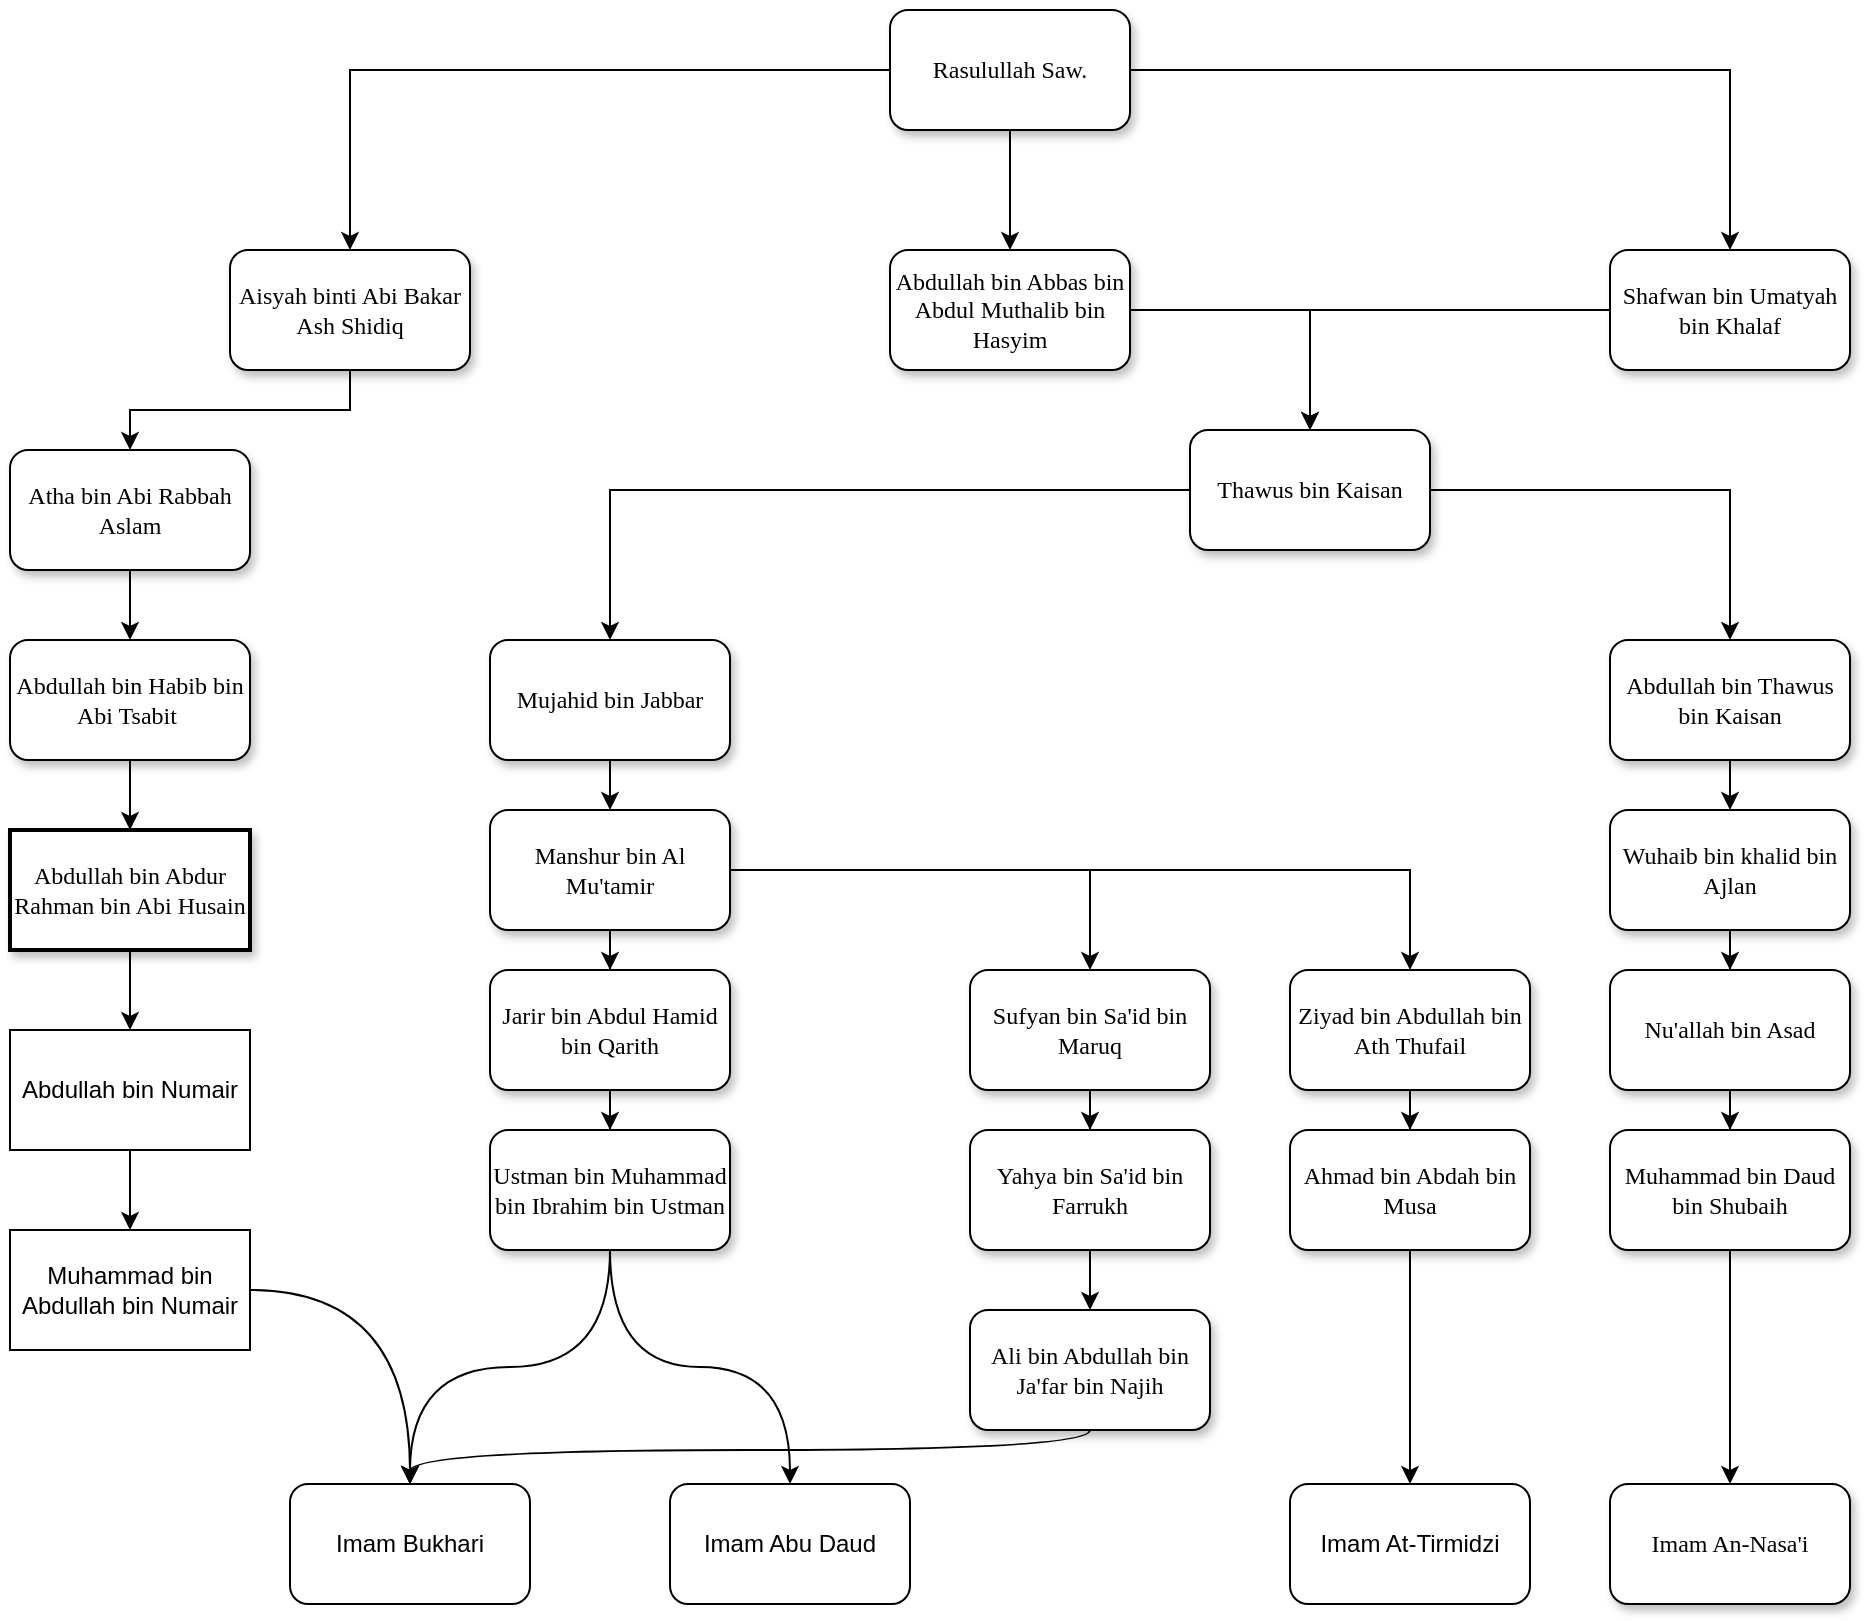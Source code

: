 <mxfile version="22.0.8" type="github">
  <diagram name="Page-1" id="10a91c8b-09ff-31b1-d368-03940ed4cc9e">
    <mxGraphModel dx="1518" dy="771" grid="1" gridSize="10" guides="1" tooltips="1" connect="1" arrows="1" fold="1" page="1" pageScale="1" pageWidth="1100" pageHeight="850" background="none" math="0" shadow="0">
      <root>
        <mxCell id="0" />
        <mxCell id="1" parent="0" />
        <mxCell id="oZu985MOciVJZe-gld0W-3" style="edgeStyle=orthogonalEdgeStyle;rounded=0;orthogonalLoop=1;jettySize=auto;html=1;entryX=0.5;entryY=0;entryDx=0;entryDy=0;" edge="1" parent="1" source="62893188c0fa7362-1" target="62893188c0fa7362-2">
          <mxGeometry relative="1" as="geometry" />
        </mxCell>
        <mxCell id="oZu985MOciVJZe-gld0W-30" style="edgeStyle=orthogonalEdgeStyle;rounded=0;orthogonalLoop=1;jettySize=auto;html=1;entryX=0.5;entryY=0;entryDx=0;entryDy=0;" edge="1" parent="1" source="62893188c0fa7362-1" target="62893188c0fa7362-3">
          <mxGeometry relative="1" as="geometry" />
        </mxCell>
        <mxCell id="oZu985MOciVJZe-gld0W-71" value="" style="edgeStyle=orthogonalEdgeStyle;rounded=0;orthogonalLoop=1;jettySize=auto;html=1;" edge="1" parent="1" source="62893188c0fa7362-1" target="oZu985MOciVJZe-gld0W-70">
          <mxGeometry relative="1" as="geometry" />
        </mxCell>
        <mxCell id="62893188c0fa7362-1" value="Rasulullah Saw." style="whiteSpace=wrap;html=1;rounded=1;shadow=1;labelBackgroundColor=none;strokeWidth=1;fontFamily=Verdana;fontSize=12;align=center;" parent="1" vertex="1">
          <mxGeometry x="500" y="30" width="120" height="60" as="geometry" />
        </mxCell>
        <mxCell id="oZu985MOciVJZe-gld0W-4" style="edgeStyle=orthogonalEdgeStyle;rounded=0;orthogonalLoop=1;jettySize=auto;html=1;entryX=0.5;entryY=0;entryDx=0;entryDy=0;" edge="1" parent="1" source="62893188c0fa7362-2" target="62893188c0fa7362-8">
          <mxGeometry relative="1" as="geometry" />
        </mxCell>
        <mxCell id="62893188c0fa7362-2" value="&lt;div style=&quot;&quot;&gt;Aisyah binti Abi Bakar Ash Shidiq&lt;/div&gt;" style="whiteSpace=wrap;html=1;rounded=1;shadow=1;labelBackgroundColor=none;strokeWidth=1;fontFamily=Verdana;fontSize=12;align=center;" parent="1" vertex="1">
          <mxGeometry x="170" y="150" width="120" height="60" as="geometry" />
        </mxCell>
        <mxCell id="oZu985MOciVJZe-gld0W-11" value="" style="edgeStyle=orthogonalEdgeStyle;rounded=0;orthogonalLoop=1;jettySize=auto;html=1;" edge="1" parent="1" source="62893188c0fa7362-3" target="oZu985MOciVJZe-gld0W-10">
          <mxGeometry relative="1" as="geometry" />
        </mxCell>
        <mxCell id="62893188c0fa7362-3" value="Abdullah bin Abbas bin Abdul Muthalib bin Hasyim" style="whiteSpace=wrap;html=1;rounded=1;shadow=1;labelBackgroundColor=none;strokeWidth=1;fontFamily=Verdana;fontSize=12;align=center;" parent="1" vertex="1">
          <mxGeometry x="500" y="150" width="120" height="60" as="geometry" />
        </mxCell>
        <mxCell id="oZu985MOciVJZe-gld0W-5" style="edgeStyle=orthogonalEdgeStyle;rounded=0;orthogonalLoop=1;jettySize=auto;html=1;" edge="1" parent="1" source="62893188c0fa7362-8" target="62893188c0fa7362-12">
          <mxGeometry relative="1" as="geometry" />
        </mxCell>
        <mxCell id="62893188c0fa7362-8" value="Atha bin Abi Rabbah Aslam" style="whiteSpace=wrap;html=1;rounded=1;shadow=1;labelBackgroundColor=none;strokeWidth=1;fontFamily=Verdana;fontSize=12;align=center;" parent="1" vertex="1">
          <mxGeometry x="60" y="250" width="120" height="60" as="geometry" />
        </mxCell>
        <mxCell id="oZu985MOciVJZe-gld0W-6" style="edgeStyle=orthogonalEdgeStyle;rounded=0;orthogonalLoop=1;jettySize=auto;html=1;entryX=0.5;entryY=0;entryDx=0;entryDy=0;" edge="1" parent="1" source="62893188c0fa7362-12" target="62893188c0fa7362-20">
          <mxGeometry relative="1" as="geometry" />
        </mxCell>
        <mxCell id="62893188c0fa7362-12" value="Abdullah bin Habib bin Abi Tsabit&amp;nbsp;" style="whiteSpace=wrap;html=1;rounded=1;shadow=1;labelBackgroundColor=none;strokeWidth=1;fontFamily=Verdana;fontSize=12;align=center;" parent="1" vertex="1">
          <mxGeometry x="60" y="345" width="120" height="60" as="geometry" />
        </mxCell>
        <mxCell id="oZu985MOciVJZe-gld0W-2" style="edgeStyle=orthogonalEdgeStyle;rounded=0;orthogonalLoop=1;jettySize=auto;html=1;" edge="1" parent="1" source="62893188c0fa7362-20" target="oZu985MOciVJZe-gld0W-1">
          <mxGeometry relative="1" as="geometry" />
        </mxCell>
        <mxCell id="62893188c0fa7362-20" value="Abdullah bin Abdur Rahman bin Abi Husain" style="whiteSpace=wrap;html=1;rounded=0;shadow=1;labelBackgroundColor=none;strokeWidth=2;fontFamily=Verdana;fontSize=12;align=center;" parent="1" vertex="1">
          <mxGeometry x="60" y="440" width="120" height="60" as="geometry" />
        </mxCell>
        <mxCell id="oZu985MOciVJZe-gld0W-8" value="" style="edgeStyle=orthogonalEdgeStyle;rounded=0;orthogonalLoop=1;jettySize=auto;html=1;" edge="1" parent="1" source="oZu985MOciVJZe-gld0W-1" target="oZu985MOciVJZe-gld0W-7">
          <mxGeometry relative="1" as="geometry" />
        </mxCell>
        <mxCell id="oZu985MOciVJZe-gld0W-1" value="Abdullah bin Numair" style="rounded=0;whiteSpace=wrap;html=1;" vertex="1" parent="1">
          <mxGeometry x="60" y="540" width="120" height="60" as="geometry" />
        </mxCell>
        <mxCell id="oZu985MOciVJZe-gld0W-75" style="edgeStyle=orthogonalEdgeStyle;orthogonalLoop=1;jettySize=auto;html=1;entryX=0.5;entryY=0;entryDx=0;entryDy=0;curved=1;" edge="1" parent="1" source="oZu985MOciVJZe-gld0W-7" target="oZu985MOciVJZe-gld0W-31">
          <mxGeometry relative="1" as="geometry" />
        </mxCell>
        <mxCell id="oZu985MOciVJZe-gld0W-7" value="Muhammad bin Abdullah bin Numair" style="whiteSpace=wrap;html=1;rounded=0;" vertex="1" parent="1">
          <mxGeometry x="60" y="640" width="120" height="60" as="geometry" />
        </mxCell>
        <mxCell id="oZu985MOciVJZe-gld0W-14" value="" style="edgeStyle=orthogonalEdgeStyle;rounded=0;orthogonalLoop=1;jettySize=auto;html=1;" edge="1" parent="1" source="oZu985MOciVJZe-gld0W-10" target="oZu985MOciVJZe-gld0W-13">
          <mxGeometry relative="1" as="geometry" />
        </mxCell>
        <mxCell id="oZu985MOciVJZe-gld0W-58" value="" style="edgeStyle=orthogonalEdgeStyle;rounded=0;orthogonalLoop=1;jettySize=auto;html=1;" edge="1" parent="1" source="oZu985MOciVJZe-gld0W-10" target="oZu985MOciVJZe-gld0W-57">
          <mxGeometry relative="1" as="geometry" />
        </mxCell>
        <mxCell id="oZu985MOciVJZe-gld0W-10" value="Thawus bin Kaisan" style="whiteSpace=wrap;html=1;fontFamily=Verdana;rounded=1;shadow=1;labelBackgroundColor=none;strokeWidth=1;" vertex="1" parent="1">
          <mxGeometry x="650" y="240" width="120" height="60" as="geometry" />
        </mxCell>
        <mxCell id="oZu985MOciVJZe-gld0W-17" value="" style="edgeStyle=orthogonalEdgeStyle;rounded=0;orthogonalLoop=1;jettySize=auto;html=1;" edge="1" parent="1" source="oZu985MOciVJZe-gld0W-13" target="oZu985MOciVJZe-gld0W-16">
          <mxGeometry relative="1" as="geometry" />
        </mxCell>
        <mxCell id="oZu985MOciVJZe-gld0W-13" value="Mujahid bin Jabbar" style="whiteSpace=wrap;html=1;fontFamily=Verdana;rounded=1;shadow=1;labelBackgroundColor=none;strokeWidth=1;" vertex="1" parent="1">
          <mxGeometry x="300" y="345" width="120" height="60" as="geometry" />
        </mxCell>
        <mxCell id="oZu985MOciVJZe-gld0W-19" value="" style="edgeStyle=orthogonalEdgeStyle;rounded=0;orthogonalLoop=1;jettySize=auto;html=1;" edge="1" parent="1" source="oZu985MOciVJZe-gld0W-16" target="oZu985MOciVJZe-gld0W-18">
          <mxGeometry relative="1" as="geometry" />
        </mxCell>
        <mxCell id="oZu985MOciVJZe-gld0W-25" value="" style="edgeStyle=orthogonalEdgeStyle;rounded=0;orthogonalLoop=1;jettySize=auto;html=1;" edge="1" parent="1" source="oZu985MOciVJZe-gld0W-16" target="oZu985MOciVJZe-gld0W-24">
          <mxGeometry relative="1" as="geometry">
            <Array as="points">
              <mxPoint x="600" y="460" />
            </Array>
          </mxGeometry>
        </mxCell>
        <mxCell id="oZu985MOciVJZe-gld0W-44" value="" style="edgeStyle=orthogonalEdgeStyle;rounded=0;orthogonalLoop=1;jettySize=auto;html=1;" edge="1" parent="1" source="oZu985MOciVJZe-gld0W-16" target="oZu985MOciVJZe-gld0W-43">
          <mxGeometry relative="1" as="geometry">
            <Array as="points">
              <mxPoint x="760" y="460" />
            </Array>
          </mxGeometry>
        </mxCell>
        <mxCell id="oZu985MOciVJZe-gld0W-16" value="Manshur bin Al Mu&#39;tamir" style="whiteSpace=wrap;html=1;fontFamily=Verdana;rounded=1;shadow=1;labelBackgroundColor=none;strokeWidth=1;" vertex="1" parent="1">
          <mxGeometry x="300" y="430" width="120" height="60" as="geometry" />
        </mxCell>
        <mxCell id="oZu985MOciVJZe-gld0W-22" value="" style="edgeStyle=orthogonalEdgeStyle;rounded=0;orthogonalLoop=1;jettySize=auto;html=1;" edge="1" parent="1" source="oZu985MOciVJZe-gld0W-18" target="oZu985MOciVJZe-gld0W-21">
          <mxGeometry relative="1" as="geometry" />
        </mxCell>
        <mxCell id="oZu985MOciVJZe-gld0W-18" value="Jarir bin Abdul Hamid bin Qarith" style="whiteSpace=wrap;html=1;fontFamily=Verdana;rounded=1;shadow=1;labelBackgroundColor=none;strokeWidth=1;" vertex="1" parent="1">
          <mxGeometry x="300" y="510" width="120" height="60" as="geometry" />
        </mxCell>
        <mxCell id="oZu985MOciVJZe-gld0W-56" style="edgeStyle=orthogonalEdgeStyle;rounded=0;orthogonalLoop=1;jettySize=auto;html=1;curved=1;" edge="1" parent="1" source="oZu985MOciVJZe-gld0W-21" target="oZu985MOciVJZe-gld0W-55">
          <mxGeometry relative="1" as="geometry" />
        </mxCell>
        <mxCell id="oZu985MOciVJZe-gld0W-89" style="edgeStyle=orthogonalEdgeStyle;rounded=0;orthogonalLoop=1;jettySize=auto;html=1;entryX=0.5;entryY=0;entryDx=0;entryDy=0;curved=1;" edge="1" parent="1" source="oZu985MOciVJZe-gld0W-21" target="oZu985MOciVJZe-gld0W-31">
          <mxGeometry relative="1" as="geometry" />
        </mxCell>
        <mxCell id="oZu985MOciVJZe-gld0W-21" value="Ustman bin Muhammad bin Ibrahim bin Ustman" style="whiteSpace=wrap;html=1;fontFamily=Verdana;rounded=1;shadow=1;labelBackgroundColor=none;strokeWidth=1;" vertex="1" parent="1">
          <mxGeometry x="300" y="590" width="120" height="60" as="geometry" />
        </mxCell>
        <mxCell id="oZu985MOciVJZe-gld0W-27" value="" style="edgeStyle=orthogonalEdgeStyle;rounded=0;orthogonalLoop=1;jettySize=auto;html=1;" edge="1" parent="1" source="oZu985MOciVJZe-gld0W-24" target="oZu985MOciVJZe-gld0W-26">
          <mxGeometry relative="1" as="geometry" />
        </mxCell>
        <mxCell id="oZu985MOciVJZe-gld0W-24" value="Sufyan bin Sa&#39;id bin Maruq" style="whiteSpace=wrap;html=1;fontFamily=Verdana;rounded=1;shadow=1;labelBackgroundColor=none;strokeWidth=1;" vertex="1" parent="1">
          <mxGeometry x="540" y="510" width="120" height="60" as="geometry" />
        </mxCell>
        <mxCell id="oZu985MOciVJZe-gld0W-29" value="" style="edgeStyle=orthogonalEdgeStyle;rounded=0;orthogonalLoop=1;jettySize=auto;html=1;" edge="1" parent="1" source="oZu985MOciVJZe-gld0W-26" target="oZu985MOciVJZe-gld0W-28">
          <mxGeometry relative="1" as="geometry" />
        </mxCell>
        <mxCell id="oZu985MOciVJZe-gld0W-26" value="Yahya bin Sa&#39;id bin Farrukh" style="whiteSpace=wrap;html=1;fontFamily=Verdana;rounded=1;shadow=1;labelBackgroundColor=none;strokeWidth=1;" vertex="1" parent="1">
          <mxGeometry x="540" y="590" width="120" height="60" as="geometry" />
        </mxCell>
        <mxCell id="oZu985MOciVJZe-gld0W-90" style="edgeStyle=orthogonalEdgeStyle;rounded=0;orthogonalLoop=1;jettySize=auto;html=1;entryX=0.5;entryY=0;entryDx=0;entryDy=0;curved=1;" edge="1" parent="1" source="oZu985MOciVJZe-gld0W-28" target="oZu985MOciVJZe-gld0W-31">
          <mxGeometry relative="1" as="geometry">
            <Array as="points">
              <mxPoint x="600" y="750" />
              <mxPoint x="260" y="750" />
            </Array>
          </mxGeometry>
        </mxCell>
        <mxCell id="oZu985MOciVJZe-gld0W-28" value="Ali bin Abdullah bin Ja&#39;far bin Najih" style="whiteSpace=wrap;html=1;fontFamily=Verdana;rounded=1;shadow=1;labelBackgroundColor=none;strokeWidth=1;" vertex="1" parent="1">
          <mxGeometry x="540" y="680" width="120" height="60" as="geometry" />
        </mxCell>
        <mxCell id="oZu985MOciVJZe-gld0W-31" value="Imam Bukhari" style="rounded=1;whiteSpace=wrap;html=1;" vertex="1" parent="1">
          <mxGeometry x="200" y="767" width="120" height="60" as="geometry" />
        </mxCell>
        <mxCell id="oZu985MOciVJZe-gld0W-46" value="" style="edgeStyle=orthogonalEdgeStyle;rounded=0;orthogonalLoop=1;jettySize=auto;html=1;" edge="1" parent="1" source="oZu985MOciVJZe-gld0W-43" target="oZu985MOciVJZe-gld0W-45">
          <mxGeometry relative="1" as="geometry" />
        </mxCell>
        <mxCell id="oZu985MOciVJZe-gld0W-43" value="Ziyad bin Abdullah bin Ath Thufail" style="whiteSpace=wrap;html=1;fontFamily=Verdana;rounded=1;shadow=1;labelBackgroundColor=none;strokeWidth=1;" vertex="1" parent="1">
          <mxGeometry x="700" y="510" width="120" height="60" as="geometry" />
        </mxCell>
        <mxCell id="oZu985MOciVJZe-gld0W-78" style="edgeStyle=orthogonalEdgeStyle;rounded=0;orthogonalLoop=1;jettySize=auto;html=1;entryX=0.5;entryY=0;entryDx=0;entryDy=0;" edge="1" parent="1" source="oZu985MOciVJZe-gld0W-45" target="oZu985MOciVJZe-gld0W-48">
          <mxGeometry relative="1" as="geometry">
            <mxPoint x="760" y="760" as="targetPoint" />
          </mxGeometry>
        </mxCell>
        <mxCell id="oZu985MOciVJZe-gld0W-45" value="Ahmad bin Abdah bin Musa" style="whiteSpace=wrap;html=1;fontFamily=Verdana;rounded=1;shadow=1;labelBackgroundColor=none;strokeWidth=1;" vertex="1" parent="1">
          <mxGeometry x="700" y="590" width="120" height="60" as="geometry" />
        </mxCell>
        <mxCell id="oZu985MOciVJZe-gld0W-48" value="Imam At-Tirmidzi" style="rounded=1;whiteSpace=wrap;html=1;" vertex="1" parent="1">
          <mxGeometry x="700" y="767" width="120" height="60" as="geometry" />
        </mxCell>
        <mxCell id="oZu985MOciVJZe-gld0W-55" value="Imam Abu Daud" style="rounded=1;whiteSpace=wrap;html=1;" vertex="1" parent="1">
          <mxGeometry x="390" y="767" width="120" height="60" as="geometry" />
        </mxCell>
        <mxCell id="oZu985MOciVJZe-gld0W-60" value="" style="edgeStyle=orthogonalEdgeStyle;rounded=0;orthogonalLoop=1;jettySize=auto;html=1;" edge="1" parent="1" source="oZu985MOciVJZe-gld0W-57" target="oZu985MOciVJZe-gld0W-59">
          <mxGeometry relative="1" as="geometry" />
        </mxCell>
        <mxCell id="oZu985MOciVJZe-gld0W-57" value="Abdullah bin Thawus bin Kaisan" style="whiteSpace=wrap;html=1;fontFamily=Verdana;rounded=1;shadow=1;labelBackgroundColor=none;strokeWidth=1;" vertex="1" parent="1">
          <mxGeometry x="860" y="345" width="120" height="60" as="geometry" />
        </mxCell>
        <mxCell id="oZu985MOciVJZe-gld0W-62" value="" style="edgeStyle=orthogonalEdgeStyle;rounded=0;orthogonalLoop=1;jettySize=auto;html=1;" edge="1" parent="1" source="oZu985MOciVJZe-gld0W-59" target="oZu985MOciVJZe-gld0W-61">
          <mxGeometry relative="1" as="geometry" />
        </mxCell>
        <mxCell id="oZu985MOciVJZe-gld0W-59" value="Wuhaib bin khalid bin Ajlan" style="whiteSpace=wrap;html=1;fontFamily=Verdana;rounded=1;shadow=1;labelBackgroundColor=none;strokeWidth=1;" vertex="1" parent="1">
          <mxGeometry x="860" y="430" width="120" height="60" as="geometry" />
        </mxCell>
        <mxCell id="oZu985MOciVJZe-gld0W-64" value="" style="edgeStyle=orthogonalEdgeStyle;rounded=0;orthogonalLoop=1;jettySize=auto;html=1;" edge="1" parent="1" source="oZu985MOciVJZe-gld0W-61" target="oZu985MOciVJZe-gld0W-63">
          <mxGeometry relative="1" as="geometry" />
        </mxCell>
        <mxCell id="oZu985MOciVJZe-gld0W-61" value="Nu&#39;allah bin Asad" style="whiteSpace=wrap;html=1;fontFamily=Verdana;rounded=1;shadow=1;labelBackgroundColor=none;strokeWidth=1;" vertex="1" parent="1">
          <mxGeometry x="860" y="510" width="120" height="60" as="geometry" />
        </mxCell>
        <mxCell id="oZu985MOciVJZe-gld0W-69" value="" style="edgeStyle=orthogonalEdgeStyle;rounded=0;orthogonalLoop=1;jettySize=auto;html=1;" edge="1" parent="1" source="oZu985MOciVJZe-gld0W-63" target="oZu985MOciVJZe-gld0W-68">
          <mxGeometry relative="1" as="geometry" />
        </mxCell>
        <mxCell id="oZu985MOciVJZe-gld0W-63" value="Muhammad bin Daud bin Shubaih" style="whiteSpace=wrap;html=1;fontFamily=Verdana;rounded=1;shadow=1;labelBackgroundColor=none;strokeWidth=1;" vertex="1" parent="1">
          <mxGeometry x="860" y="590" width="120" height="60" as="geometry" />
        </mxCell>
        <mxCell id="oZu985MOciVJZe-gld0W-68" value="Imam An-Nasa&#39;i" style="whiteSpace=wrap;html=1;fontFamily=Verdana;rounded=1;shadow=1;labelBackgroundColor=none;strokeWidth=1;" vertex="1" parent="1">
          <mxGeometry x="860" y="767" width="120" height="60" as="geometry" />
        </mxCell>
        <mxCell id="oZu985MOciVJZe-gld0W-72" style="edgeStyle=orthogonalEdgeStyle;rounded=0;orthogonalLoop=1;jettySize=auto;html=1;entryX=0.5;entryY=0;entryDx=0;entryDy=0;" edge="1" parent="1" source="oZu985MOciVJZe-gld0W-70" target="oZu985MOciVJZe-gld0W-10">
          <mxGeometry relative="1" as="geometry" />
        </mxCell>
        <mxCell id="oZu985MOciVJZe-gld0W-70" value="Shafwan bin Umatyah bin Khalaf" style="whiteSpace=wrap;html=1;fontFamily=Verdana;rounded=1;shadow=1;labelBackgroundColor=none;strokeWidth=1;" vertex="1" parent="1">
          <mxGeometry x="860" y="150" width="120" height="60" as="geometry" />
        </mxCell>
      </root>
    </mxGraphModel>
  </diagram>
</mxfile>
